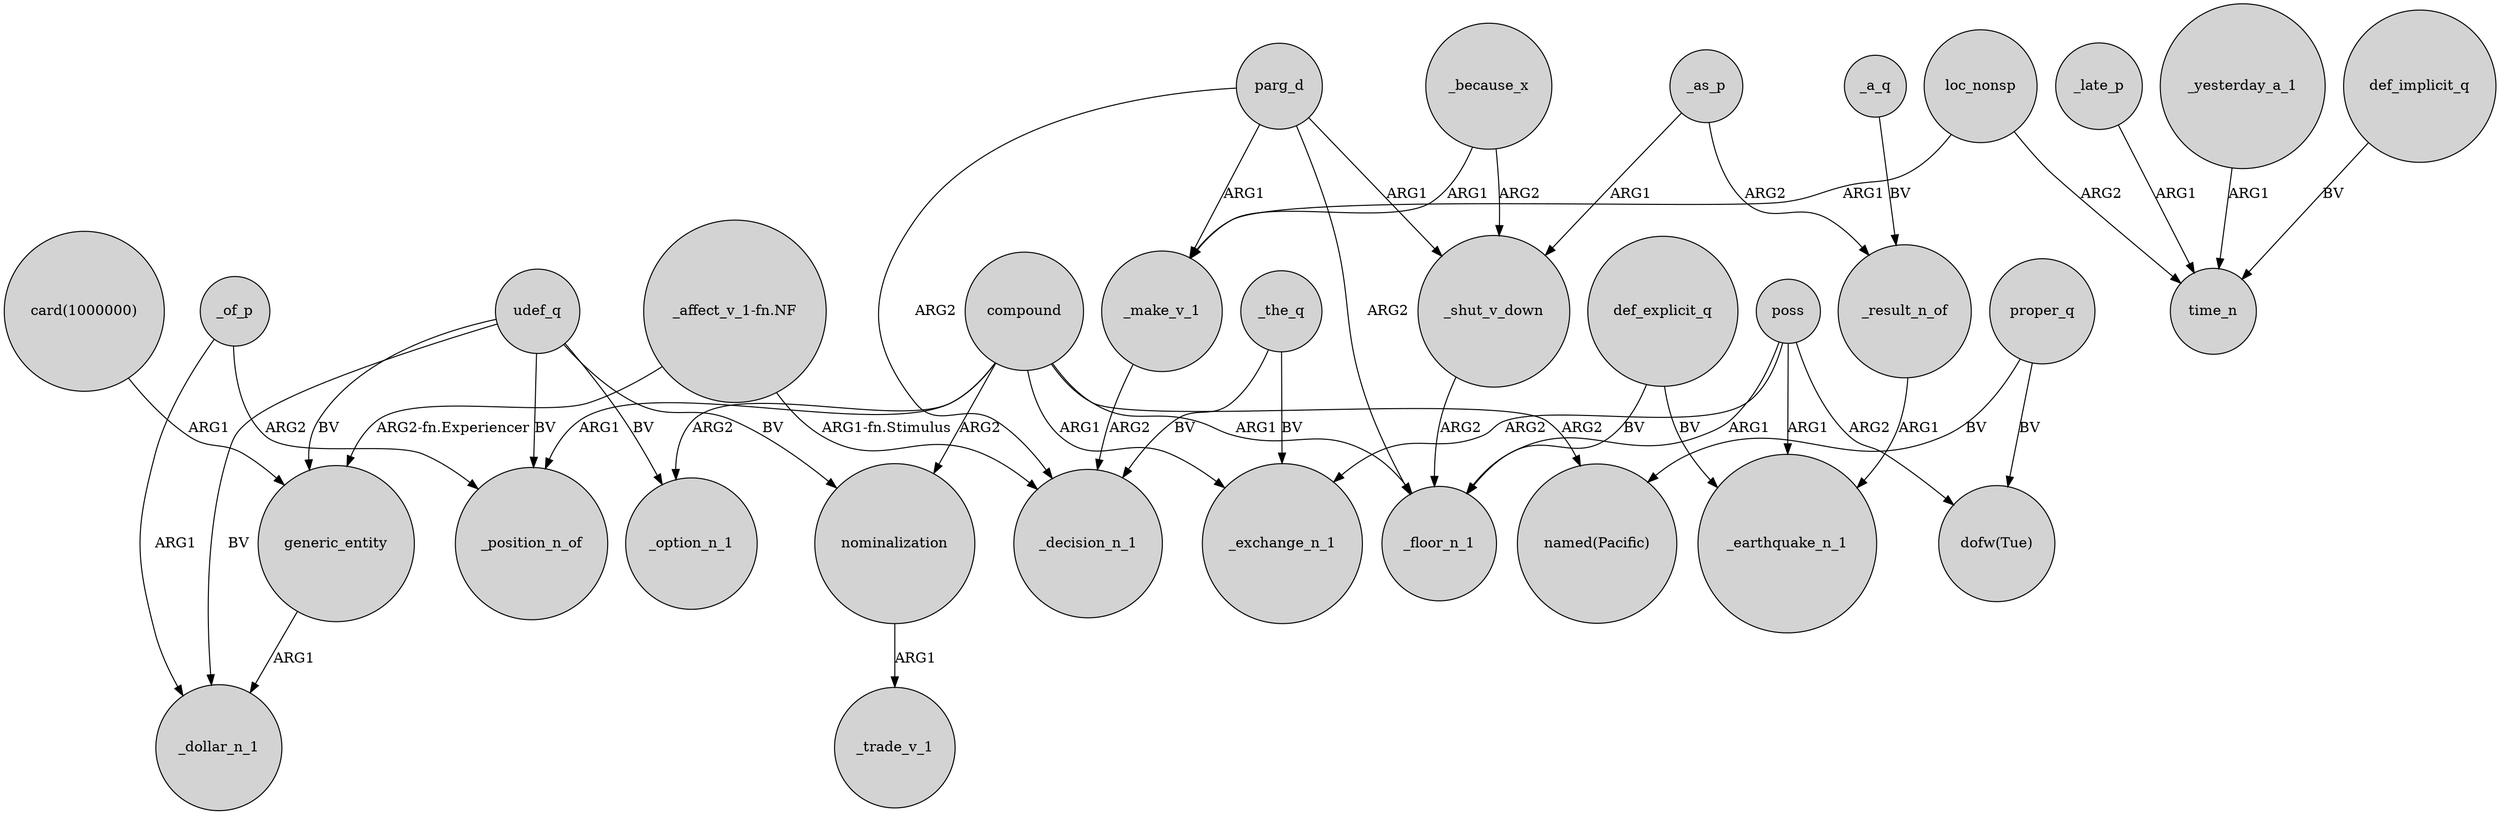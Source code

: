 digraph {
	node [shape=circle style=filled]
	"card(1000000)" -> generic_entity [label=ARG1]
	_late_p -> time_n [label=ARG1]
	_because_x -> _shut_v_down [label=ARG2]
	def_explicit_q -> _earthquake_n_1 [label=BV]
	_yesterday_a_1 -> time_n [label=ARG1]
	udef_q -> generic_entity [label=BV]
	udef_q -> _option_n_1 [label=BV]
	_result_n_of -> _earthquake_n_1 [label=ARG1]
	compound -> _floor_n_1 [label=ARG1]
	_of_p -> _dollar_n_1 [label=ARG1]
	poss -> _earthquake_n_1 [label=ARG1]
	parg_d -> _decision_n_1 [label=ARG2]
	_shut_v_down -> _floor_n_1 [label=ARG2]
	compound -> "named(Pacific)" [label=ARG2]
	_the_q -> _decision_n_1 [label=BV]
	_a_q -> _result_n_of [label=BV]
	compound -> nominalization [label=ARG2]
	"_affect_v_1-fn.NF" -> _decision_n_1 [label="ARG1-fn.Stimulus"]
	proper_q -> "dofw(Tue)" [label=BV]
	"_affect_v_1-fn.NF" -> generic_entity [label="ARG2-fn.Experiencer"]
	nominalization -> _trade_v_1 [label=ARG1]
	loc_nonsp -> time_n [label=ARG2]
	poss -> _floor_n_1 [label=ARG1]
	generic_entity -> _dollar_n_1 [label=ARG1]
	compound -> _option_n_1 [label=ARG2]
	_as_p -> _result_n_of [label=ARG2]
	_as_p -> _shut_v_down [label=ARG1]
	compound -> _exchange_n_1 [label=ARG1]
	poss -> "dofw(Tue)" [label=ARG2]
	parg_d -> _shut_v_down [label=ARG1]
	compound -> _position_n_of [label=ARG1]
	loc_nonsp -> _make_v_1 [label=ARG1]
	udef_q -> nominalization [label=BV]
	poss -> _exchange_n_1 [label=ARG2]
	_make_v_1 -> _decision_n_1 [label=ARG2]
	parg_d -> _floor_n_1 [label=ARG2]
	parg_d -> _make_v_1 [label=ARG1]
	_because_x -> _make_v_1 [label=ARG1]
	_of_p -> _position_n_of [label=ARG2]
	udef_q -> _position_n_of [label=BV]
	proper_q -> "named(Pacific)" [label=BV]
	def_explicit_q -> _floor_n_1 [label=BV]
	_the_q -> _exchange_n_1 [label=BV]
	udef_q -> _dollar_n_1 [label=BV]
	def_implicit_q -> time_n [label=BV]
}
